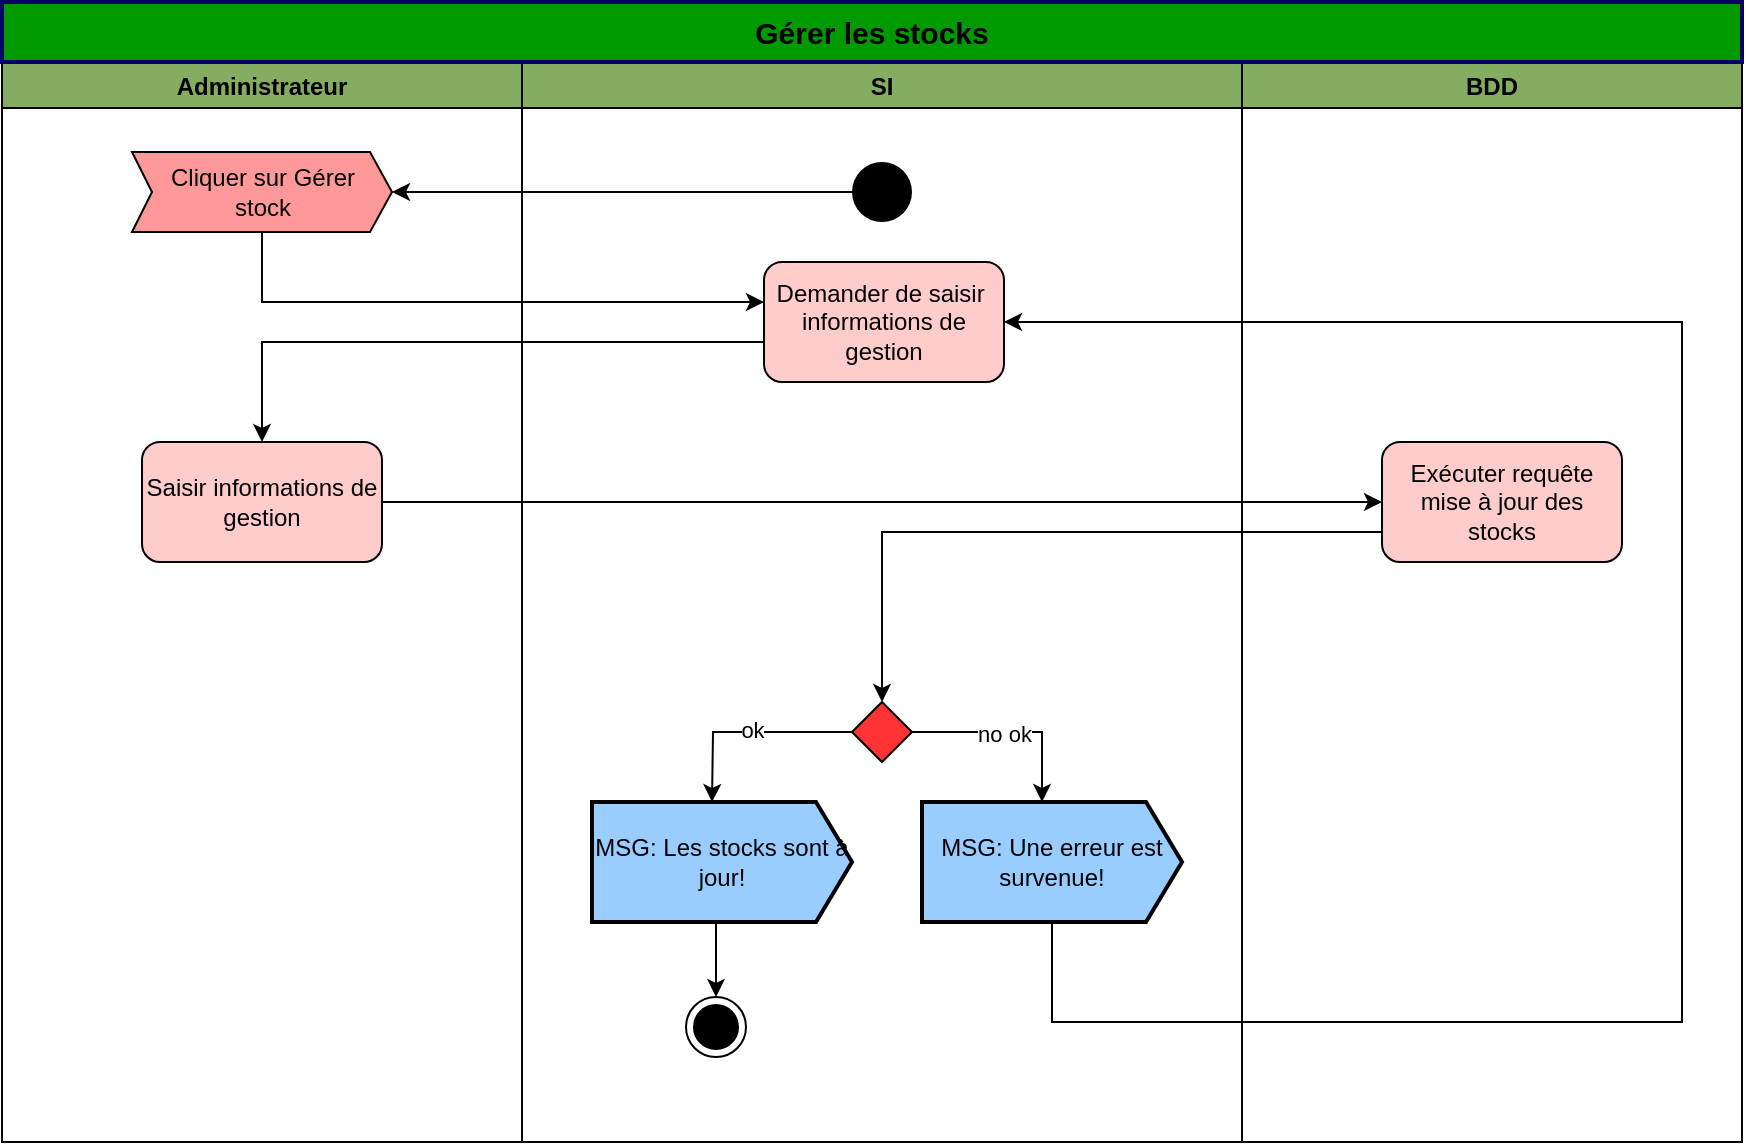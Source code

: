 <mxfile version="13.9.9" type="device"><diagram id="S0-70ID_eOBcKsVWVZge" name="Page-1"><mxGraphModel dx="1913" dy="806" grid="1" gridSize="10" guides="1" tooltips="1" connect="1" arrows="1" fold="1" page="1" pageScale="1" pageWidth="827" pageHeight="1169" math="0" shadow="0"><root><mxCell id="0"/><mxCell id="1" parent="0"/><mxCell id="rChHThnoNjmn30BVXSkr-1" value="Administrateur" style="swimlane;fillColor=#85AD61;startSize=23;" vertex="1" parent="1"><mxGeometry x="-770" y="60" width="260" height="540" as="geometry"/></mxCell><mxCell id="rChHThnoNjmn30BVXSkr-2" value="&lt;br&gt;Cliquer sur Gérer &lt;br&gt;stock&lt;br&gt;&amp;nbsp;" style="html=1;shadow=0;dashed=0;align=center;verticalAlign=middle;shape=mxgraph.arrows2.arrow;dy=0;dx=11;notch=10;fillColor=#FF9999;" vertex="1" parent="rChHThnoNjmn30BVXSkr-1"><mxGeometry x="65" y="45" width="130" height="40" as="geometry"/></mxCell><mxCell id="rChHThnoNjmn30BVXSkr-3" value="Saisir informations de gestion" style="rounded=1;whiteSpace=wrap;html=1;fillColor=#FFCCCC;" vertex="1" parent="rChHThnoNjmn30BVXSkr-1"><mxGeometry x="70" y="190" width="120" height="60" as="geometry"/></mxCell><mxCell id="rChHThnoNjmn30BVXSkr-4" value="SI" style="swimlane;strokeColor=#000000;fillColor=#85AD61;" vertex="1" parent="1"><mxGeometry x="-510" y="60" width="360" height="540" as="geometry"/></mxCell><mxCell id="rChHThnoNjmn30BVXSkr-5" value="" style="ellipse;fillColor=#000000;strokeColor=none;" vertex="1" parent="rChHThnoNjmn30BVXSkr-4"><mxGeometry x="165" y="50" width="30" height="30" as="geometry"/></mxCell><mxCell id="rChHThnoNjmn30BVXSkr-6" value="Demander de saisir&amp;nbsp;&lt;br&gt;informations de gestion" style="rounded=1;whiteSpace=wrap;html=1;fillColor=#FFCCCC;" vertex="1" parent="rChHThnoNjmn30BVXSkr-4"><mxGeometry x="121" y="100" width="120" height="60" as="geometry"/></mxCell><mxCell id="rChHThnoNjmn30BVXSkr-7" style="edgeStyle=orthogonalEdgeStyle;rounded=0;orthogonalLoop=1;jettySize=auto;html=1;exitX=1;exitY=1;exitDx=0;exitDy=0;entryX=0.5;entryY=0;entryDx=0;entryDy=0;" edge="1" parent="rChHThnoNjmn30BVXSkr-4" source="rChHThnoNjmn30BVXSkr-11"><mxGeometry relative="1" as="geometry"><Array as="points"><mxPoint x="188" y="335"/><mxPoint x="260" y="335"/></Array><mxPoint x="260" y="370" as="targetPoint"/></mxGeometry></mxCell><mxCell id="rChHThnoNjmn30BVXSkr-8" value="no ok" style="edgeLabel;html=1;align=center;verticalAlign=middle;resizable=0;points=[];" vertex="1" connectable="0" parent="rChHThnoNjmn30BVXSkr-7"><mxGeometry x="0.061" y="-1" relative="1" as="geometry"><mxPoint as="offset"/></mxGeometry></mxCell><mxCell id="rChHThnoNjmn30BVXSkr-9" style="edgeStyle=orthogonalEdgeStyle;rounded=0;orthogonalLoop=1;jettySize=auto;html=1;exitX=0;exitY=0.5;exitDx=0;exitDy=0;entryX=0.5;entryY=0;entryDx=0;entryDy=0;" edge="1" parent="rChHThnoNjmn30BVXSkr-4" source="rChHThnoNjmn30BVXSkr-11"><mxGeometry relative="1" as="geometry"><mxPoint x="95" y="370" as="targetPoint"/></mxGeometry></mxCell><mxCell id="rChHThnoNjmn30BVXSkr-10" value="ok" style="edgeLabel;html=1;align=center;verticalAlign=middle;resizable=0;points=[];" vertex="1" connectable="0" parent="rChHThnoNjmn30BVXSkr-9"><mxGeometry x="-0.029" y="-1" relative="1" as="geometry"><mxPoint as="offset"/></mxGeometry></mxCell><mxCell id="rChHThnoNjmn30BVXSkr-11" value="" style="rhombus;fillColor=#FF3333;" vertex="1" parent="rChHThnoNjmn30BVXSkr-4"><mxGeometry x="165" y="320" width="30" height="30" as="geometry"/></mxCell><mxCell id="rChHThnoNjmn30BVXSkr-12" value="" style="ellipse;html=1;shape=endState;fillColor=#000000;strokeColor=#000000;" vertex="1" parent="rChHThnoNjmn30BVXSkr-4"><mxGeometry x="82" y="467.5" width="30" height="30" as="geometry"/></mxCell><mxCell id="rChHThnoNjmn30BVXSkr-13" style="edgeStyle=orthogonalEdgeStyle;rounded=0;orthogonalLoop=1;jettySize=auto;html=1;exitX=0.5;exitY=1;exitDx=0;exitDy=0;exitPerimeter=0;entryX=0.5;entryY=0;entryDx=0;entryDy=0;" edge="1" parent="rChHThnoNjmn30BVXSkr-4" source="rChHThnoNjmn30BVXSkr-14" target="rChHThnoNjmn30BVXSkr-12"><mxGeometry relative="1" as="geometry"/></mxCell><mxCell id="rChHThnoNjmn30BVXSkr-14" value="MSG: Les stocks sont à jour!" style="html=1;shape=mxgraph.sysml.sendSigAct;strokeWidth=2;whiteSpace=wrap;align=center;fillColor=#99CCFF;" vertex="1" parent="rChHThnoNjmn30BVXSkr-4"><mxGeometry x="35" y="370" width="130" height="60" as="geometry"/></mxCell><mxCell id="rChHThnoNjmn30BVXSkr-28" style="edgeStyle=orthogonalEdgeStyle;rounded=0;orthogonalLoop=1;jettySize=auto;html=1;exitX=0.5;exitY=1;exitDx=0;exitDy=0;exitPerimeter=0;entryX=1;entryY=0.5;entryDx=0;entryDy=0;" edge="1" parent="rChHThnoNjmn30BVXSkr-4" source="rChHThnoNjmn30BVXSkr-16" target="rChHThnoNjmn30BVXSkr-6"><mxGeometry relative="1" as="geometry"><Array as="points"><mxPoint x="265" y="480"/><mxPoint x="580" y="480"/><mxPoint x="580" y="130"/></Array></mxGeometry></mxCell><mxCell id="rChHThnoNjmn30BVXSkr-16" value="MSG: Une erreur est survenue!" style="html=1;shape=mxgraph.sysml.sendSigAct;strokeWidth=2;whiteSpace=wrap;align=center;fillColor=#99CCFF;" vertex="1" parent="rChHThnoNjmn30BVXSkr-4"><mxGeometry x="200" y="370" width="130" height="60" as="geometry"/></mxCell><mxCell id="rChHThnoNjmn30BVXSkr-20" value="BDD" style="swimlane;fillColor=#85AD61;" vertex="1" parent="1"><mxGeometry x="-150" y="60" width="250" height="540" as="geometry"/></mxCell><mxCell id="rChHThnoNjmn30BVXSkr-21" value="Exécuter requête mise à jour des stocks" style="rounded=1;whiteSpace=wrap;html=1;fillColor=#FFCCCC;" vertex="1" parent="rChHThnoNjmn30BVXSkr-20"><mxGeometry x="70" y="190" width="120" height="60" as="geometry"/></mxCell><mxCell id="rChHThnoNjmn30BVXSkr-22" style="edgeStyle=orthogonalEdgeStyle;rounded=0;orthogonalLoop=1;jettySize=auto;html=1;exitX=0;exitY=0.5;exitDx=0;exitDy=0;entryX=1;entryY=0.5;entryDx=0;entryDy=0;entryPerimeter=0;" edge="1" parent="1" source="rChHThnoNjmn30BVXSkr-5" target="rChHThnoNjmn30BVXSkr-2"><mxGeometry relative="1" as="geometry"/></mxCell><mxCell id="rChHThnoNjmn30BVXSkr-23" style="edgeStyle=orthogonalEdgeStyle;rounded=0;orthogonalLoop=1;jettySize=auto;html=1;exitX=0;exitY=0;exitDx=119;exitDy=40;exitPerimeter=0;" edge="1" parent="1" source="rChHThnoNjmn30BVXSkr-2"><mxGeometry relative="1" as="geometry"><mxPoint x="-389" y="180" as="targetPoint"/><Array as="points"><mxPoint x="-640" y="145"/><mxPoint x="-640" y="180"/></Array></mxGeometry></mxCell><mxCell id="rChHThnoNjmn30BVXSkr-24" style="edgeStyle=orthogonalEdgeStyle;rounded=0;orthogonalLoop=1;jettySize=auto;html=1;exitX=0;exitY=0.75;exitDx=0;exitDy=0;" edge="1" parent="1" source="rChHThnoNjmn30BVXSkr-6" target="rChHThnoNjmn30BVXSkr-3"><mxGeometry relative="1" as="geometry"><Array as="points"><mxPoint x="-389" y="200"/><mxPoint x="-640" y="200"/></Array></mxGeometry></mxCell><mxCell id="rChHThnoNjmn30BVXSkr-25" value="&lt;span style=&quot;font-size: 15px&quot;&gt;&lt;b&gt;Gérer les stocks&lt;/b&gt;&lt;/span&gt;" style="rounded=0;whiteSpace=wrap;html=1;fillColor=#009900;strokeWidth=2;strokeColor=#000066;" vertex="1" parent="1"><mxGeometry x="-770" y="30" width="870" height="30" as="geometry"/></mxCell><mxCell id="rChHThnoNjmn30BVXSkr-26" style="edgeStyle=orthogonalEdgeStyle;rounded=0;orthogonalLoop=1;jettySize=auto;html=1;exitX=0;exitY=0.75;exitDx=0;exitDy=0;entryX=0.5;entryY=0;entryDx=0;entryDy=0;" edge="1" parent="1" source="rChHThnoNjmn30BVXSkr-21" target="rChHThnoNjmn30BVXSkr-11"><mxGeometry relative="1" as="geometry"><mxPoint x="-330" y="310" as="sourcePoint"/></mxGeometry></mxCell><mxCell id="rChHThnoNjmn30BVXSkr-27" style="edgeStyle=orthogonalEdgeStyle;rounded=0;orthogonalLoop=1;jettySize=auto;html=1;exitX=1;exitY=0.5;exitDx=0;exitDy=0;entryX=0;entryY=0.5;entryDx=0;entryDy=0;" edge="1" parent="1" source="rChHThnoNjmn30BVXSkr-3" target="rChHThnoNjmn30BVXSkr-21"><mxGeometry relative="1" as="geometry"/></mxCell></root></mxGraphModel></diagram></mxfile>